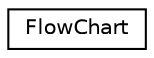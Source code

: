 digraph "类继承关系图"
{
 // INTERACTIVE_SVG=YES
 // LATEX_PDF_SIZE
  edge [fontname="Helvetica",fontsize="10",labelfontname="Helvetica",labelfontsize="10"];
  node [fontname="Helvetica",fontsize="10",shape=record];
  rankdir="LR";
  Node0 [label="FlowChart",height=0.2,width=0.4,color="black", fillcolor="white", style="filled",URL="$db/d1e/class_flow_chart.html",tooltip=" "];
}
